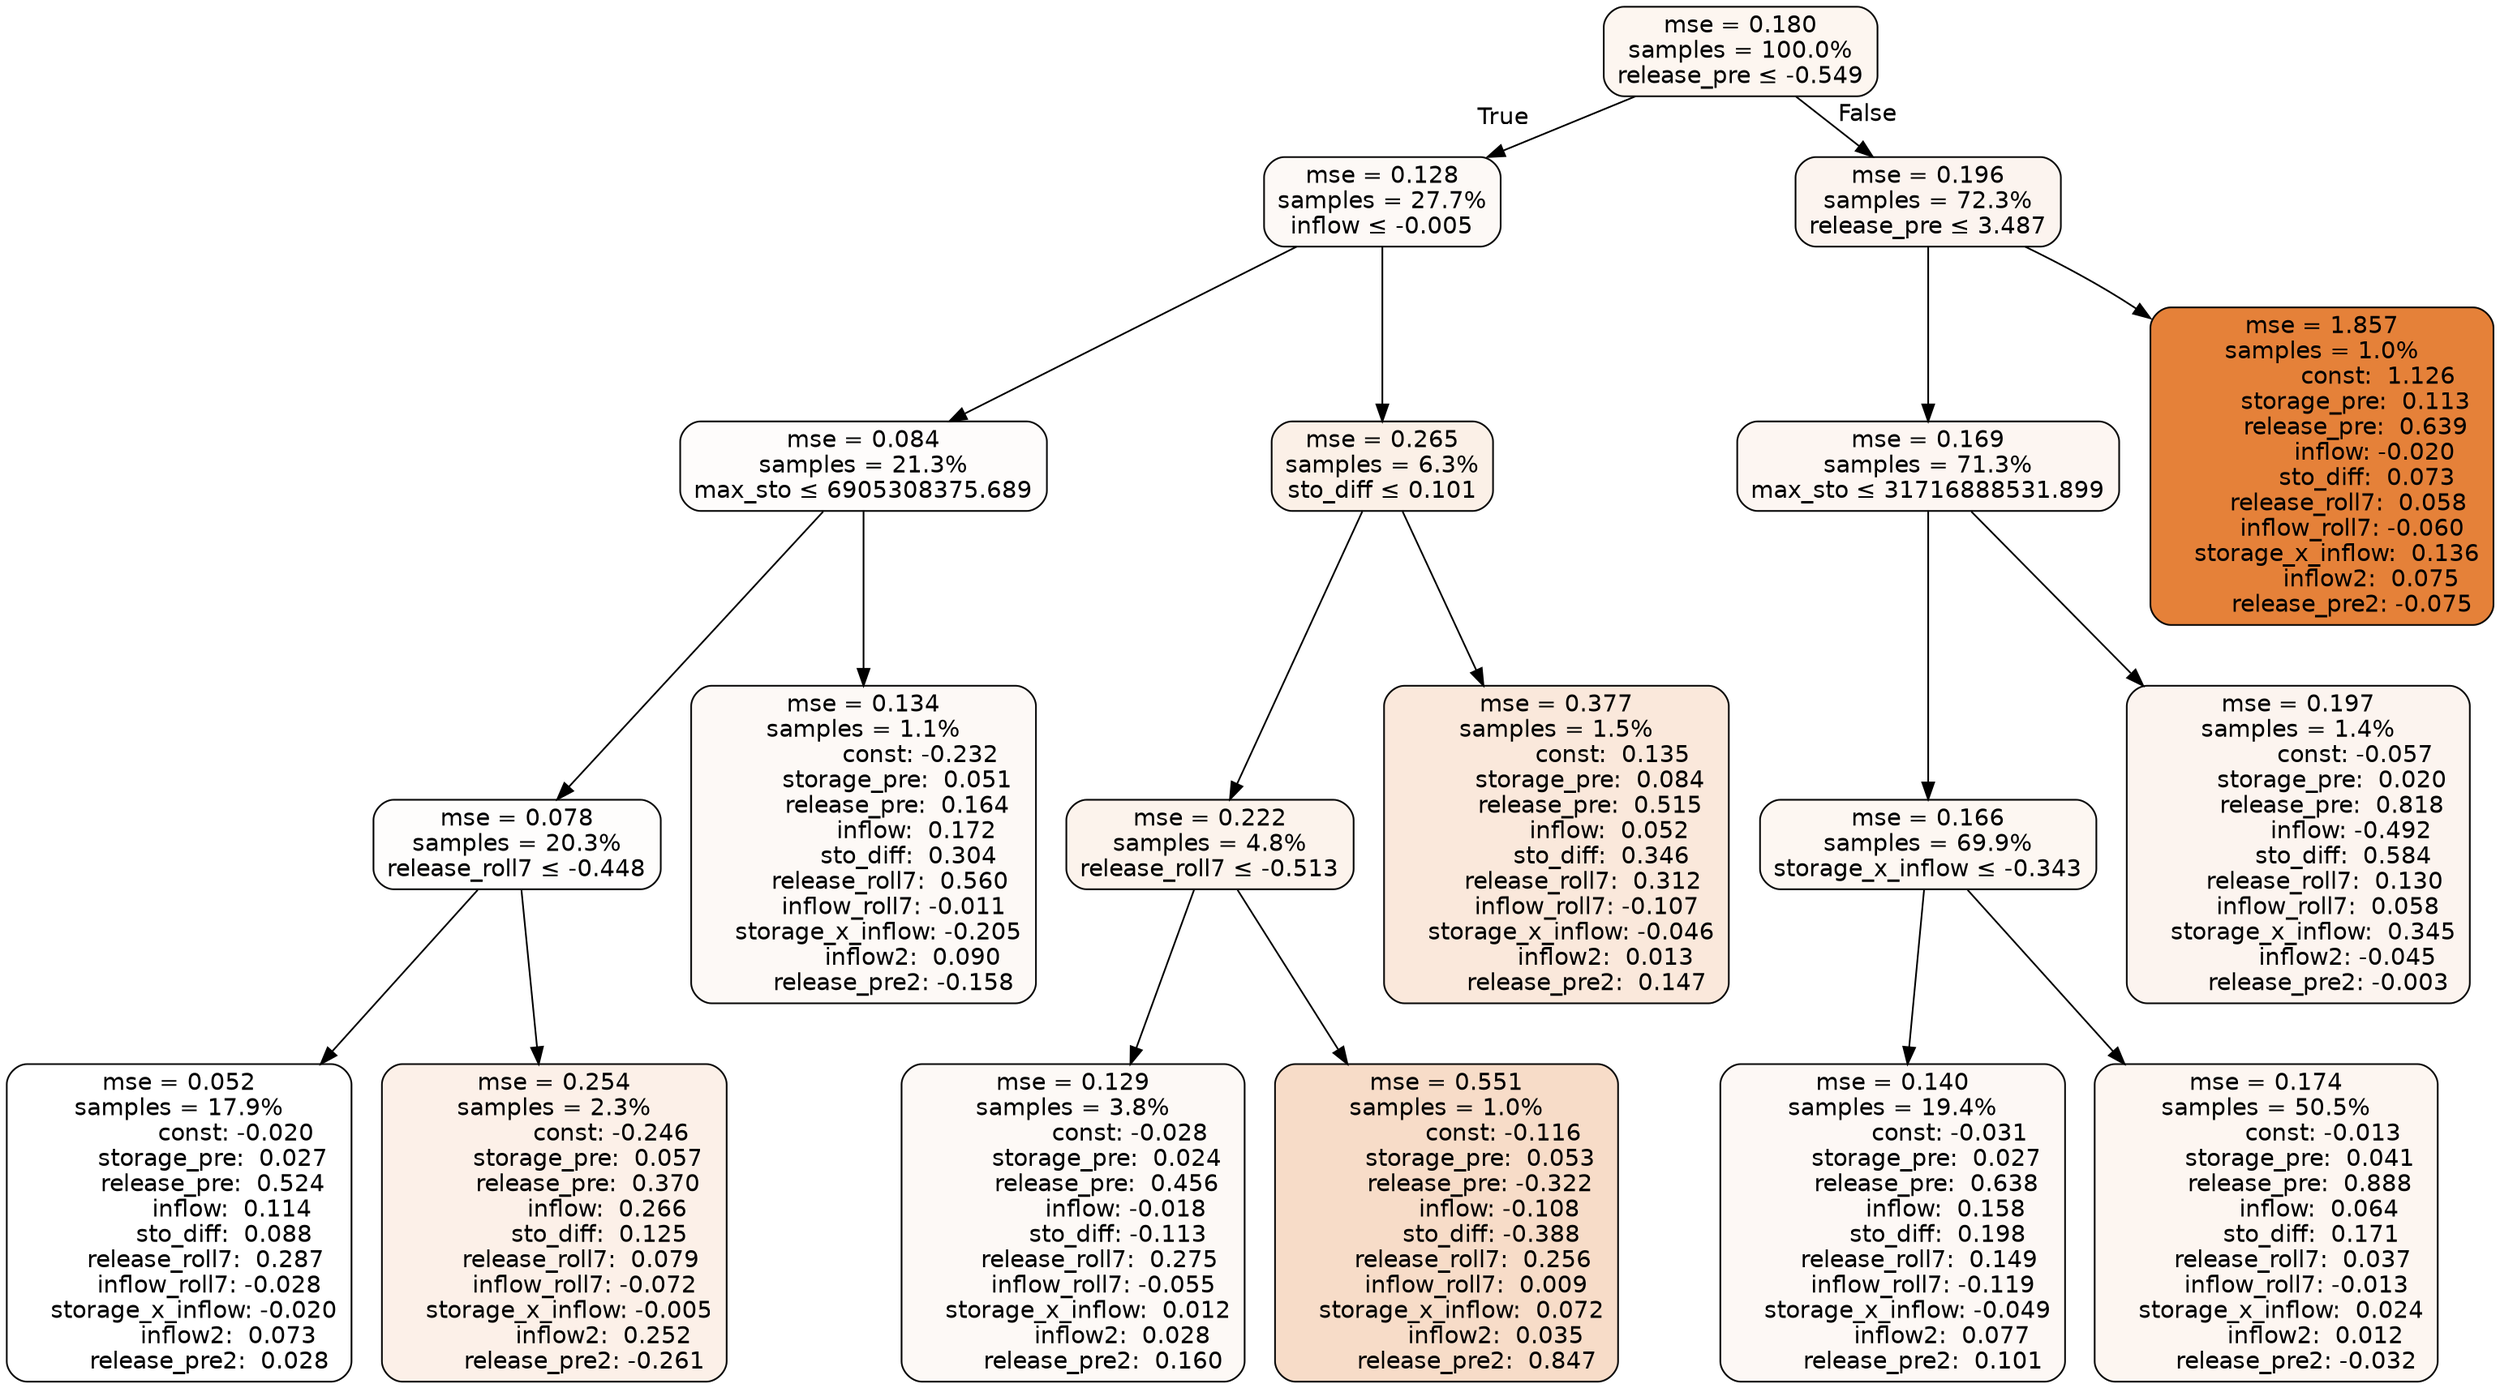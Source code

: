 digraph tree {
bgcolor="transparent"
node [shape=rectangle, style="filled, rounded", color="black", fontname=helvetica] ;
edge [fontname=helvetica] ;
	"0" [label="mse = 0.180
samples = 100.0%
release_pre &le; -0.549", fillcolor="#fdf6f0"]
	"1" [label="mse = 0.128
samples = 27.7%
inflow &le; -0.005", fillcolor="#fdf9f6"]
	"2" [label="mse = 0.084
samples = 21.3%
max_sto &le; 6905308375.689", fillcolor="#fefcfb"]
	"3" [label="mse = 0.078
samples = 20.3%
release_roll7 &le; -0.448", fillcolor="#fefdfc"]
	"4" [label="mse = 0.052
samples = 17.9%
               const: -0.020
         storage_pre:  0.027
         release_pre:  0.524
              inflow:  0.114
            sto_diff:  0.088
       release_roll7:  0.287
        inflow_roll7: -0.028
    storage_x_inflow: -0.020
             inflow2:  0.073
        release_pre2:  0.028", fillcolor="#ffffff"]
	"5" [label="mse = 0.254
samples = 2.3%
               const: -0.246
         storage_pre:  0.057
         release_pre:  0.370
              inflow:  0.266
            sto_diff:  0.125
       release_roll7:  0.079
        inflow_roll7: -0.072
    storage_x_inflow: -0.005
             inflow2:  0.252
        release_pre2: -0.261", fillcolor="#fcf0e8"]
	"6" [label="mse = 0.134
samples = 1.1%
               const: -0.232
         storage_pre:  0.051
         release_pre:  0.164
              inflow:  0.172
            sto_diff:  0.304
       release_roll7:  0.560
        inflow_roll7: -0.011
    storage_x_inflow: -0.205
             inflow2:  0.090
        release_pre2: -0.158", fillcolor="#fdf9f6"]
	"7" [label="mse = 0.265
samples = 6.3%
sto_diff &le; 0.101", fillcolor="#fbf0e7"]
	"8" [label="mse = 0.222
samples = 4.8%
release_roll7 &le; -0.513", fillcolor="#fcf3ec"]
	"9" [label="mse = 0.129
samples = 3.8%
               const: -0.028
         storage_pre:  0.024
         release_pre:  0.456
              inflow: -0.018
            sto_diff: -0.113
       release_roll7:  0.275
        inflow_roll7: -0.055
    storage_x_inflow:  0.012
             inflow2:  0.028
        release_pre2:  0.160", fillcolor="#fdf9f6"]
	"10" [label="mse = 0.551
samples = 1.0%
               const: -0.116
         storage_pre:  0.053
         release_pre: -0.322
              inflow: -0.108
            sto_diff: -0.388
       release_roll7:  0.256
        inflow_roll7:  0.009
    storage_x_inflow:  0.072
             inflow2:  0.035
        release_pre2:  0.847", fillcolor="#f7dcc8"]
	"11" [label="mse = 0.377
samples = 1.5%
               const:  0.135
         storage_pre:  0.084
         release_pre:  0.515
              inflow:  0.052
            sto_diff:  0.346
       release_roll7:  0.312
        inflow_roll7: -0.107
    storage_x_inflow: -0.046
             inflow2:  0.013
        release_pre2:  0.147", fillcolor="#fae8db"]
	"12" [label="mse = 0.196
samples = 72.3%
release_pre &le; 3.487", fillcolor="#fcf4ef"]
	"13" [label="mse = 0.169
samples = 71.3%
max_sto &le; 31716888531.899", fillcolor="#fdf6f2"]
	"14" [label="mse = 0.166
samples = 69.9%
storage_x_inflow &le; -0.343", fillcolor="#fdf7f2"]
	"15" [label="mse = 0.140
samples = 19.4%
               const: -0.031
         storage_pre:  0.027
         release_pre:  0.638
              inflow:  0.158
            sto_diff:  0.198
       release_roll7:  0.149
        inflow_roll7: -0.119
    storage_x_inflow: -0.049
             inflow2:  0.077
        release_pre2:  0.101", fillcolor="#fdf8f5"]
	"16" [label="mse = 0.174
samples = 50.5%
               const: -0.013
         storage_pre:  0.041
         release_pre:  0.888
              inflow:  0.064
            sto_diff:  0.171
       release_roll7:  0.037
        inflow_roll7: -0.013
    storage_x_inflow:  0.024
             inflow2:  0.012
        release_pre2: -0.032", fillcolor="#fdf6f1"]
	"17" [label="mse = 0.197
samples = 1.4%
               const: -0.057
         storage_pre:  0.020
         release_pre:  0.818
              inflow: -0.492
            sto_diff:  0.584
       release_roll7:  0.130
        inflow_roll7:  0.058
    storage_x_inflow:  0.345
             inflow2: -0.045
        release_pre2: -0.003", fillcolor="#fcf4ef"]
	"18" [label="mse = 1.857
samples = 1.0%
               const:  1.126
         storage_pre:  0.113
         release_pre:  0.639
              inflow: -0.020
            sto_diff:  0.073
       release_roll7:  0.058
        inflow_roll7: -0.060
    storage_x_inflow:  0.136
             inflow2:  0.075
        release_pre2: -0.075", fillcolor="#e58139"]

	"0" -> "1" [labeldistance=2.5, labelangle=45, headlabel="True"]
	"1" -> "2"
	"2" -> "3"
	"3" -> "4"
	"3" -> "5"
	"2" -> "6"
	"1" -> "7"
	"7" -> "8"
	"8" -> "9"
	"8" -> "10"
	"7" -> "11"
	"0" -> "12" [labeldistance=2.5, labelangle=-45, headlabel="False"]
	"12" -> "13"
	"13" -> "14"
	"14" -> "15"
	"14" -> "16"
	"13" -> "17"
	"12" -> "18"
}

